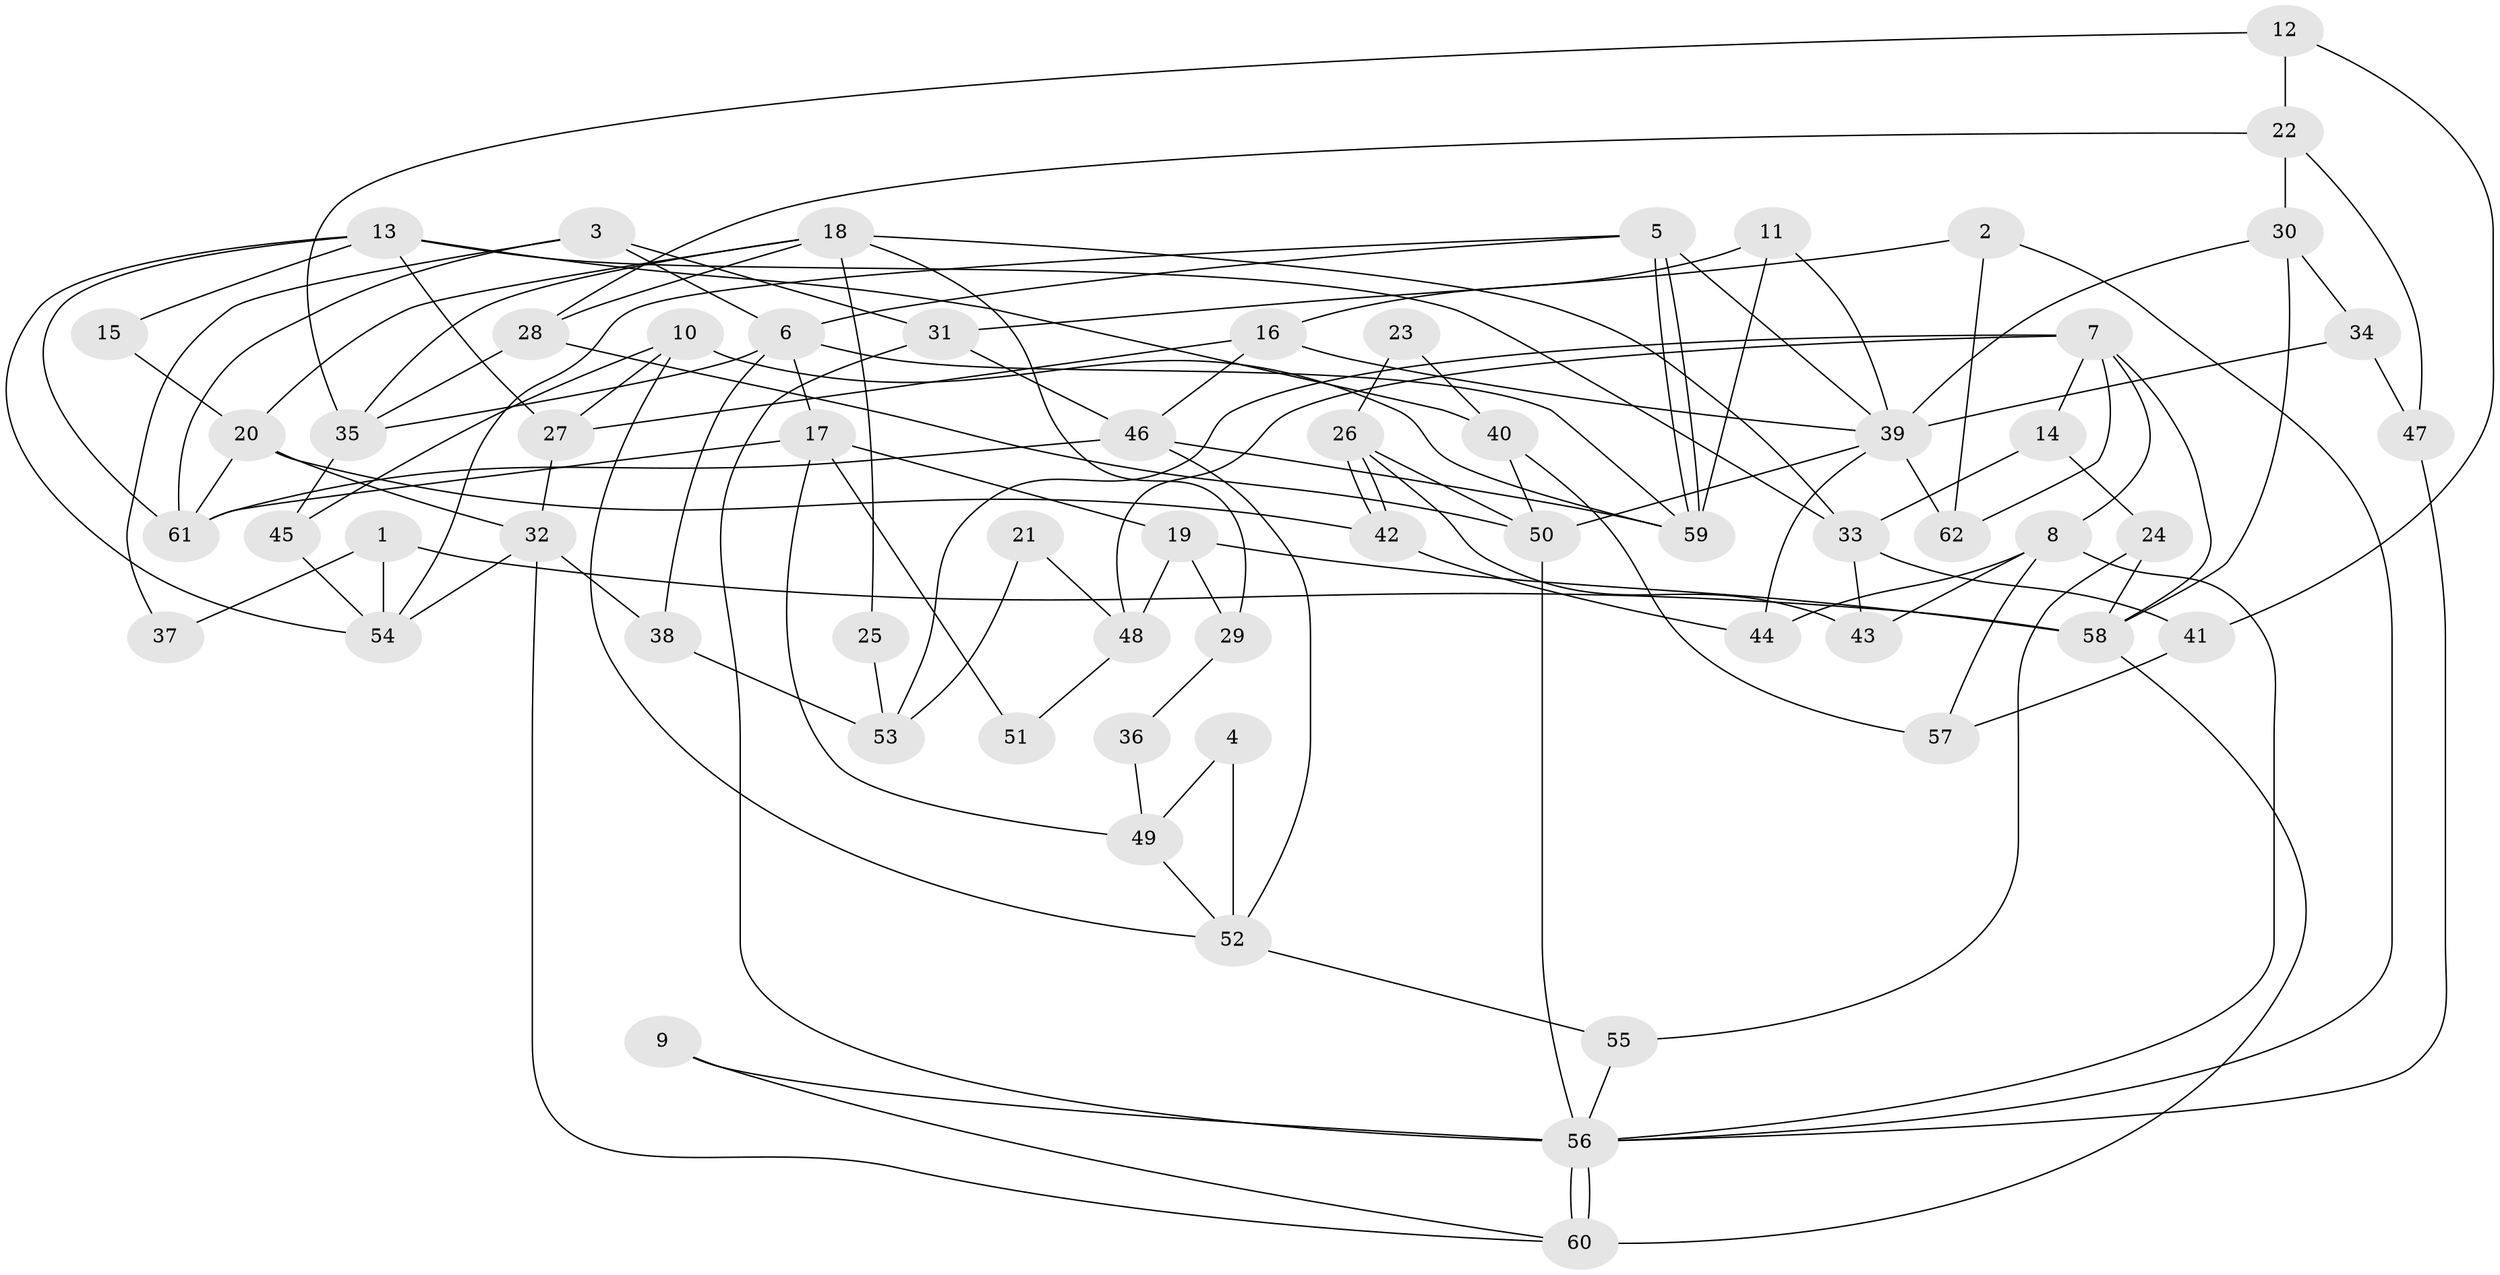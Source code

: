 // coarse degree distribution, {6: 0.09302325581395349, 3: 0.23255813953488372, 5: 0.06976744186046512, 4: 0.20930232558139536, 9: 0.046511627906976744, 7: 0.06976744186046512, 8: 0.11627906976744186, 2: 0.16279069767441862}
// Generated by graph-tools (version 1.1) at 2025/23/03/03/25 07:23:59]
// undirected, 62 vertices, 124 edges
graph export_dot {
graph [start="1"]
  node [color=gray90,style=filled];
  1;
  2;
  3;
  4;
  5;
  6;
  7;
  8;
  9;
  10;
  11;
  12;
  13;
  14;
  15;
  16;
  17;
  18;
  19;
  20;
  21;
  22;
  23;
  24;
  25;
  26;
  27;
  28;
  29;
  30;
  31;
  32;
  33;
  34;
  35;
  36;
  37;
  38;
  39;
  40;
  41;
  42;
  43;
  44;
  45;
  46;
  47;
  48;
  49;
  50;
  51;
  52;
  53;
  54;
  55;
  56;
  57;
  58;
  59;
  60;
  61;
  62;
  1 -- 54;
  1 -- 58;
  1 -- 37;
  2 -- 56;
  2 -- 31;
  2 -- 62;
  3 -- 31;
  3 -- 61;
  3 -- 6;
  3 -- 37;
  4 -- 52;
  4 -- 49;
  5 -- 6;
  5 -- 59;
  5 -- 59;
  5 -- 39;
  5 -- 54;
  6 -- 59;
  6 -- 17;
  6 -- 35;
  6 -- 38;
  7 -- 8;
  7 -- 62;
  7 -- 14;
  7 -- 48;
  7 -- 53;
  7 -- 58;
  8 -- 56;
  8 -- 57;
  8 -- 43;
  8 -- 44;
  9 -- 56;
  9 -- 60;
  10 -- 59;
  10 -- 27;
  10 -- 45;
  10 -- 52;
  11 -- 16;
  11 -- 39;
  11 -- 59;
  12 -- 35;
  12 -- 22;
  12 -- 41;
  13 -- 27;
  13 -- 33;
  13 -- 15;
  13 -- 40;
  13 -- 54;
  13 -- 61;
  14 -- 24;
  14 -- 33;
  15 -- 20;
  16 -- 39;
  16 -- 46;
  16 -- 27;
  17 -- 61;
  17 -- 19;
  17 -- 49;
  17 -- 51;
  18 -- 28;
  18 -- 35;
  18 -- 20;
  18 -- 25;
  18 -- 29;
  18 -- 33;
  19 -- 58;
  19 -- 29;
  19 -- 48;
  20 -- 42;
  20 -- 32;
  20 -- 61;
  21 -- 48;
  21 -- 53;
  22 -- 28;
  22 -- 47;
  22 -- 30;
  23 -- 40;
  23 -- 26;
  24 -- 55;
  24 -- 58;
  25 -- 53;
  26 -- 42;
  26 -- 42;
  26 -- 43;
  26 -- 50;
  27 -- 32;
  28 -- 50;
  28 -- 35;
  29 -- 36;
  30 -- 58;
  30 -- 34;
  30 -- 39;
  31 -- 56;
  31 -- 46;
  32 -- 54;
  32 -- 38;
  32 -- 60;
  33 -- 41;
  33 -- 43;
  34 -- 39;
  34 -- 47;
  35 -- 45;
  36 -- 49;
  38 -- 53;
  39 -- 44;
  39 -- 50;
  39 -- 62;
  40 -- 50;
  40 -- 57;
  41 -- 57;
  42 -- 44;
  45 -- 54;
  46 -- 59;
  46 -- 61;
  46 -- 52;
  47 -- 56;
  48 -- 51;
  49 -- 52;
  50 -- 56;
  52 -- 55;
  55 -- 56;
  56 -- 60;
  56 -- 60;
  58 -- 60;
}
